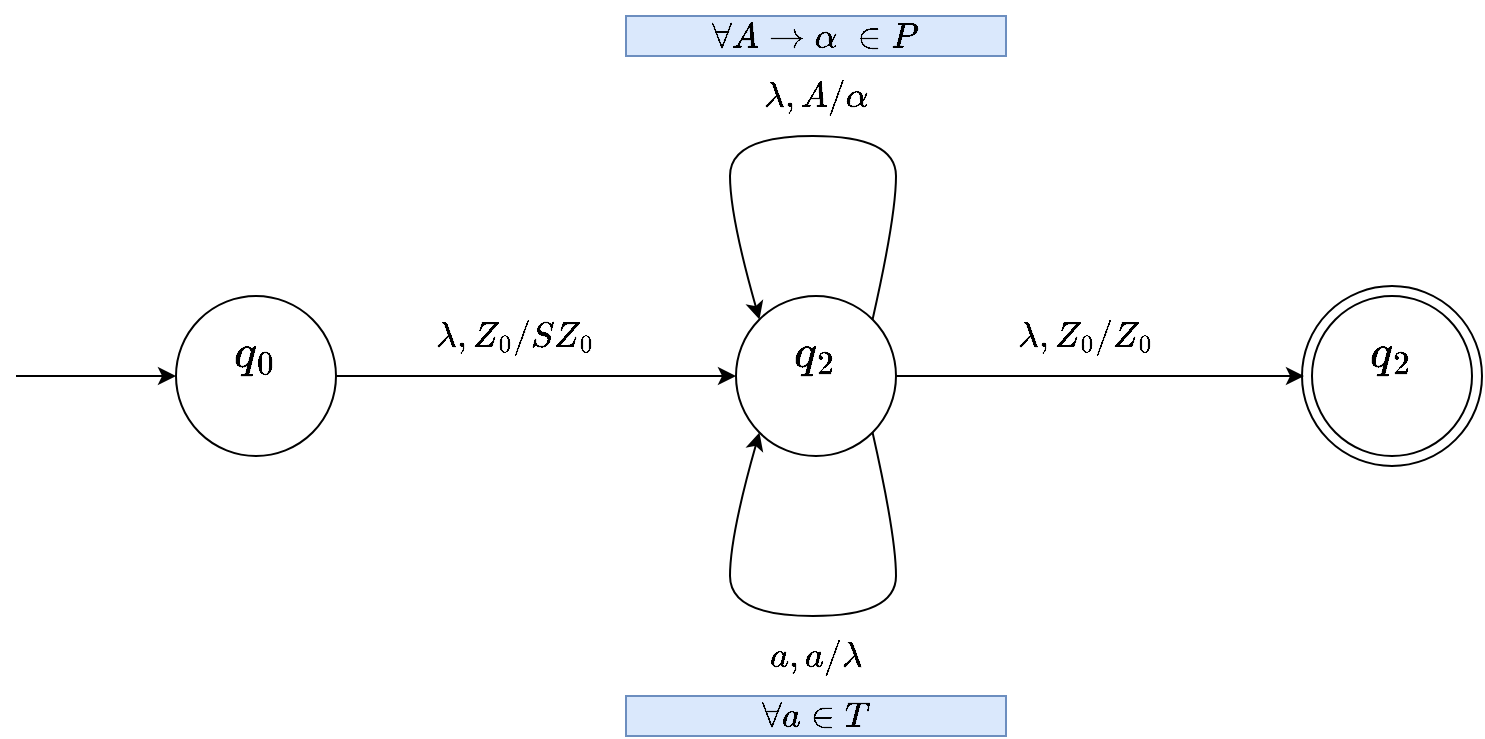 <mxfile version="13.10.5" type="device"><diagram id="WgxyXm4USWhW4v6vtZ_Q" name="Page-1"><mxGraphModel dx="981" dy="546" grid="1" gridSize="10" guides="1" tooltips="1" connect="1" arrows="1" fold="1" page="1" pageScale="1" pageWidth="850" pageHeight="1100" math="1" shadow="0"><root><mxCell id="0"/><mxCell id="1" parent="0"/><mxCell id="X-cjy14g00x_ZCSSNi9L-5" style="edgeStyle=orthogonalEdgeStyle;rounded=0;orthogonalLoop=1;jettySize=auto;html=1;" parent="1" source="X-cjy14g00x_ZCSSNi9L-1" edge="1"><mxGeometry relative="1" as="geometry"><mxPoint x="640" y="400.0" as="targetPoint"/></mxGeometry></mxCell><mxCell id="X-cjy14g00x_ZCSSNi9L-1" value="&lt;div style=&quot;font-size: 20px&quot;&gt;&lt;font style=&quot;font-size: 20px&quot;&gt;$$q_{0}$$&lt;br&gt;&lt;/font&gt;&lt;/div&gt;" style="ellipse;whiteSpace=wrap;html=1;aspect=fixed;" parent="1" vertex="1"><mxGeometry x="360" y="360" width="80" height="80" as="geometry"/></mxCell><mxCell id="X-cjy14g00x_ZCSSNi9L-3" value="&lt;div style=&quot;font-size: 20px&quot;&gt;&lt;font style=&quot;font-size: 20px&quot;&gt;$$q_{2}$$&lt;br&gt;&lt;/font&gt;&lt;/div&gt;" style="ellipse;whiteSpace=wrap;html=1;aspect=fixed;" parent="1" vertex="1"><mxGeometry x="640" y="360" width="80" height="80" as="geometry"/></mxCell><mxCell id="X-cjy14g00x_ZCSSNi9L-23" value="&lt;font style=&quot;font-size: 15px&quot;&gt;$$\lambda, Z_{0}/SZ_{0}$$&lt;/font&gt;" style="text;html=1;strokeColor=none;fillColor=none;align=center;verticalAlign=middle;whiteSpace=wrap;rounded=0;" parent="1" vertex="1"><mxGeometry x="450" y="370" width="160" height="20" as="geometry"/></mxCell><mxCell id="QcaDQ0-6-mSN-UM_yLvS-2" style="rounded=0;orthogonalLoop=1;jettySize=auto;html=1;entryX=0;entryY=0.5;entryDx=0;entryDy=0;" edge="1" parent="1" target="X-cjy14g00x_ZCSSNi9L-1"><mxGeometry relative="1" as="geometry"><mxPoint x="280" y="400" as="sourcePoint"/></mxGeometry></mxCell><mxCell id="QcaDQ0-6-mSN-UM_yLvS-34" value="" style="curved=1;endArrow=classic;html=1;exitX=1;exitY=0;exitDx=0;exitDy=0;entryX=0;entryY=0;entryDx=0;entryDy=0;" edge="1" parent="1"><mxGeometry width="50" height="50" relative="1" as="geometry"><mxPoint x="708.284" y="371.716" as="sourcePoint"/><mxPoint x="651.716" y="371.716" as="targetPoint"/><Array as="points"><mxPoint x="720" y="320"/><mxPoint x="720" y="280"/><mxPoint x="637" y="280"/><mxPoint x="637" y="320"/></Array></mxGeometry></mxCell><mxCell id="QcaDQ0-6-mSN-UM_yLvS-35" value="&lt;font style=&quot;font-size: 15px&quot;&gt;$$\lambda, A/\alpha$$&lt;/font&gt;" style="text;html=1;strokeColor=none;fillColor=none;align=center;verticalAlign=middle;whiteSpace=wrap;rounded=0;" vertex="1" parent="1"><mxGeometry x="585" y="250" width="190" height="20" as="geometry"/></mxCell><mxCell id="QcaDQ0-6-mSN-UM_yLvS-40" value="&lt;font style=&quot;font-size: 15px&quot;&gt;$$\forall A \rightarrow \alpha \;\in P$$&lt;/font&gt;" style="text;html=1;strokeColor=#6c8ebf;fillColor=#dae8fc;align=center;verticalAlign=middle;whiteSpace=wrap;rounded=0;" vertex="1" parent="1"><mxGeometry x="585" y="220" width="190" height="20" as="geometry"/></mxCell><mxCell id="QcaDQ0-6-mSN-UM_yLvS-41" value="" style="ellipse;whiteSpace=wrap;html=1;aspect=fixed;" vertex="1" parent="1"><mxGeometry x="923" y="355" width="90" height="90" as="geometry"/></mxCell><mxCell id="QcaDQ0-6-mSN-UM_yLvS-42" value="&lt;div style=&quot;font-size: 20px&quot;&gt;&lt;font style=&quot;font-size: 20px&quot;&gt;$$q_{2}$$&lt;br&gt;&lt;/font&gt;&lt;/div&gt;" style="ellipse;whiteSpace=wrap;html=1;aspect=fixed;" vertex="1" parent="1"><mxGeometry x="928" y="360" width="80" height="80" as="geometry"/></mxCell><mxCell id="QcaDQ0-6-mSN-UM_yLvS-43" style="edgeStyle=orthogonalEdgeStyle;rounded=0;orthogonalLoop=1;jettySize=auto;html=1;exitX=1;exitY=0.5;exitDx=0;exitDy=0;" edge="1" parent="1" source="X-cjy14g00x_ZCSSNi9L-3"><mxGeometry relative="1" as="geometry"><mxPoint x="924" y="400" as="targetPoint"/><mxPoint x="724" y="400" as="sourcePoint"/></mxGeometry></mxCell><mxCell id="QcaDQ0-6-mSN-UM_yLvS-44" value="&lt;font style=&quot;font-size: 15px&quot;&gt;$$\lambda, Z_{0}/Z_{0}$$&lt;/font&gt;" style="text;html=1;strokeColor=none;fillColor=none;align=center;verticalAlign=middle;whiteSpace=wrap;rounded=0;" vertex="1" parent="1"><mxGeometry x="735" y="370" width="160" height="20" as="geometry"/></mxCell><mxCell id="QcaDQ0-6-mSN-UM_yLvS-45" value="" style="curved=1;endArrow=classic;html=1;exitX=1;exitY=1;exitDx=0;exitDy=0;entryX=0;entryY=1;entryDx=0;entryDy=0;" edge="1" parent="1" source="X-cjy14g00x_ZCSSNi9L-3" target="X-cjy14g00x_ZCSSNi9L-3"><mxGeometry width="50" height="50" relative="1" as="geometry"><mxPoint x="708.284" y="611.716" as="sourcePoint"/><mxPoint x="651.716" y="611.716" as="targetPoint"/><Array as="points"><mxPoint x="720" y="480"/><mxPoint x="720" y="520"/><mxPoint x="637" y="520"/><mxPoint x="637" y="480"/></Array></mxGeometry></mxCell><mxCell id="QcaDQ0-6-mSN-UM_yLvS-46" value="&lt;font style=&quot;font-size: 15px&quot;&gt;$$a, a/\lambda$$&lt;/font&gt;" style="text;html=1;strokeColor=none;fillColor=none;align=center;verticalAlign=middle;whiteSpace=wrap;rounded=0;" vertex="1" parent="1"><mxGeometry x="585" y="530" width="190" height="20" as="geometry"/></mxCell><mxCell id="QcaDQ0-6-mSN-UM_yLvS-47" value="&lt;font style=&quot;font-size: 15px&quot;&gt;$$\forall a \in T$$&lt;/font&gt;" style="text;html=1;strokeColor=#6c8ebf;fillColor=#dae8fc;align=center;verticalAlign=middle;whiteSpace=wrap;rounded=0;" vertex="1" parent="1"><mxGeometry x="585" y="560" width="190" height="20" as="geometry"/></mxCell></root></mxGraphModel></diagram></mxfile>